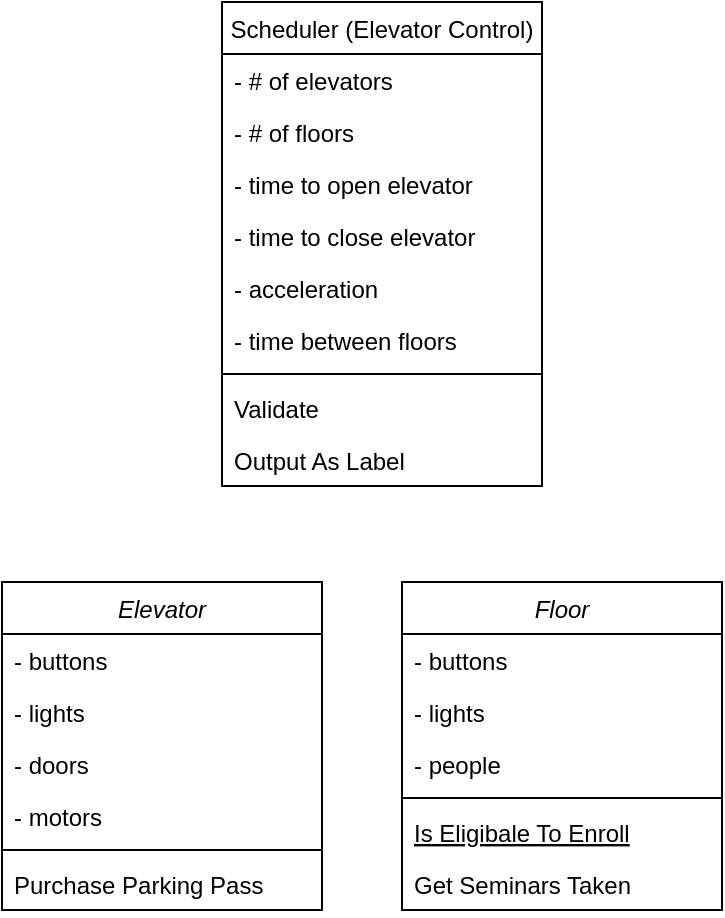 <mxfile version="12.5.8" type="device" pages="2"><diagram id="C5RBs43oDa-KdzZeNtuy" name="Page-1"><mxGraphModel dx="423" dy="817" grid="1" gridSize="10" guides="1" tooltips="1" connect="1" arrows="1" fold="1" page="1" pageScale="1" pageWidth="827" pageHeight="1169" math="0" shadow="0"><root><mxCell id="WIyWlLk6GJQsqaUBKTNV-0"/><mxCell id="WIyWlLk6GJQsqaUBKTNV-1" parent="WIyWlLk6GJQsqaUBKTNV-0"/><mxCell id="zkfFHV4jXpPFQw0GAbJ--0" value="Elevator" style="swimlane;fontStyle=2;align=center;verticalAlign=top;childLayout=stackLayout;horizontal=1;startSize=26;horizontalStack=0;resizeParent=1;resizeLast=0;collapsible=1;marginBottom=0;rounded=0;shadow=0;strokeWidth=1;" parent="WIyWlLk6GJQsqaUBKTNV-1" vertex="1"><mxGeometry x="50" y="430" width="160" height="164" as="geometry"><mxRectangle x="230" y="140" width="160" height="26" as="alternateBounds"/></mxGeometry></mxCell><mxCell id="zkfFHV4jXpPFQw0GAbJ--1" value="- buttons" style="text;align=left;verticalAlign=top;spacingLeft=4;spacingRight=4;overflow=hidden;rotatable=0;points=[[0,0.5],[1,0.5]];portConstraint=eastwest;" parent="zkfFHV4jXpPFQw0GAbJ--0" vertex="1"><mxGeometry y="26" width="160" height="26" as="geometry"/></mxCell><mxCell id="zkfFHV4jXpPFQw0GAbJ--2" value="- lights" style="text;align=left;verticalAlign=top;spacingLeft=4;spacingRight=4;overflow=hidden;rotatable=0;points=[[0,0.5],[1,0.5]];portConstraint=eastwest;rounded=0;shadow=0;html=0;" parent="zkfFHV4jXpPFQw0GAbJ--0" vertex="1"><mxGeometry y="52" width="160" height="26" as="geometry"/></mxCell><mxCell id="zkfFHV4jXpPFQw0GAbJ--3" value="- doors" style="text;align=left;verticalAlign=top;spacingLeft=4;spacingRight=4;overflow=hidden;rotatable=0;points=[[0,0.5],[1,0.5]];portConstraint=eastwest;rounded=0;shadow=0;html=0;" parent="zkfFHV4jXpPFQw0GAbJ--0" vertex="1"><mxGeometry y="78" width="160" height="26" as="geometry"/></mxCell><mxCell id="EKF6vnyVD6yPHrCc4eET-0" value="- motors" style="text;align=left;verticalAlign=top;spacingLeft=4;spacingRight=4;overflow=hidden;rotatable=0;points=[[0,0.5],[1,0.5]];portConstraint=eastwest;rounded=0;shadow=0;html=0;" vertex="1" parent="zkfFHV4jXpPFQw0GAbJ--0"><mxGeometry y="104" width="160" height="26" as="geometry"/></mxCell><mxCell id="zkfFHV4jXpPFQw0GAbJ--4" value="" style="line;html=1;strokeWidth=1;align=left;verticalAlign=middle;spacingTop=-1;spacingLeft=3;spacingRight=3;rotatable=0;labelPosition=right;points=[];portConstraint=eastwest;" parent="zkfFHV4jXpPFQw0GAbJ--0" vertex="1"><mxGeometry y="130" width="160" height="8" as="geometry"/></mxCell><mxCell id="zkfFHV4jXpPFQw0GAbJ--5" value="Purchase Parking Pass" style="text;align=left;verticalAlign=top;spacingLeft=4;spacingRight=4;overflow=hidden;rotatable=0;points=[[0,0.5],[1,0.5]];portConstraint=eastwest;" parent="zkfFHV4jXpPFQw0GAbJ--0" vertex="1"><mxGeometry y="138" width="160" height="26" as="geometry"/></mxCell><mxCell id="zkfFHV4jXpPFQw0GAbJ--6" value="Floor" style="swimlane;fontStyle=2;align=center;verticalAlign=top;childLayout=stackLayout;horizontal=1;startSize=26;horizontalStack=0;resizeParent=1;resizeLast=0;collapsible=1;marginBottom=0;rounded=0;shadow=0;strokeWidth=1;" parent="WIyWlLk6GJQsqaUBKTNV-1" vertex="1"><mxGeometry x="250" y="430" width="160" height="164" as="geometry"><mxRectangle x="130" y="380" width="160" height="26" as="alternateBounds"/></mxGeometry></mxCell><mxCell id="zkfFHV4jXpPFQw0GAbJ--7" value="- buttons" style="text;align=left;verticalAlign=top;spacingLeft=4;spacingRight=4;overflow=hidden;rotatable=0;points=[[0,0.5],[1,0.5]];portConstraint=eastwest;" parent="zkfFHV4jXpPFQw0GAbJ--6" vertex="1"><mxGeometry y="26" width="160" height="26" as="geometry"/></mxCell><mxCell id="zkfFHV4jXpPFQw0GAbJ--8" value="- lights" style="text;align=left;verticalAlign=top;spacingLeft=4;spacingRight=4;overflow=hidden;rotatable=0;points=[[0,0.5],[1,0.5]];portConstraint=eastwest;rounded=0;shadow=0;html=0;" parent="zkfFHV4jXpPFQw0GAbJ--6" vertex="1"><mxGeometry y="52" width="160" height="26" as="geometry"/></mxCell><mxCell id="EKF6vnyVD6yPHrCc4eET-1" value="- people" style="text;align=left;verticalAlign=top;spacingLeft=4;spacingRight=4;overflow=hidden;rotatable=0;points=[[0,0.5],[1,0.5]];portConstraint=eastwest;rounded=0;shadow=0;html=0;" vertex="1" parent="zkfFHV4jXpPFQw0GAbJ--6"><mxGeometry y="78" width="160" height="26" as="geometry"/></mxCell><mxCell id="zkfFHV4jXpPFQw0GAbJ--9" value="" style="line;html=1;strokeWidth=1;align=left;verticalAlign=middle;spacingTop=-1;spacingLeft=3;spacingRight=3;rotatable=0;labelPosition=right;points=[];portConstraint=eastwest;" parent="zkfFHV4jXpPFQw0GAbJ--6" vertex="1"><mxGeometry y="104" width="160" height="8" as="geometry"/></mxCell><mxCell id="zkfFHV4jXpPFQw0GAbJ--10" value="Is Eligibale To Enroll" style="text;align=left;verticalAlign=top;spacingLeft=4;spacingRight=4;overflow=hidden;rotatable=0;points=[[0,0.5],[1,0.5]];portConstraint=eastwest;fontStyle=4" parent="zkfFHV4jXpPFQw0GAbJ--6" vertex="1"><mxGeometry y="112" width="160" height="26" as="geometry"/></mxCell><mxCell id="zkfFHV4jXpPFQw0GAbJ--11" value="Get Seminars Taken" style="text;align=left;verticalAlign=top;spacingLeft=4;spacingRight=4;overflow=hidden;rotatable=0;points=[[0,0.5],[1,0.5]];portConstraint=eastwest;" parent="zkfFHV4jXpPFQw0GAbJ--6" vertex="1"><mxGeometry y="138" width="160" height="26" as="geometry"/></mxCell><mxCell id="zkfFHV4jXpPFQw0GAbJ--17" value="Scheduler (Elevator Control)" style="swimlane;fontStyle=0;align=center;verticalAlign=top;childLayout=stackLayout;horizontal=1;startSize=26;horizontalStack=0;resizeParent=1;resizeLast=0;collapsible=1;marginBottom=0;rounded=0;shadow=0;strokeWidth=1;" parent="WIyWlLk6GJQsqaUBKTNV-1" vertex="1"><mxGeometry x="160" y="140" width="160" height="242" as="geometry"><mxRectangle x="550" y="140" width="160" height="26" as="alternateBounds"/></mxGeometry></mxCell><mxCell id="zkfFHV4jXpPFQw0GAbJ--18" value="- # of elevators" style="text;align=left;verticalAlign=top;spacingLeft=4;spacingRight=4;overflow=hidden;rotatable=0;points=[[0,0.5],[1,0.5]];portConstraint=eastwest;" parent="zkfFHV4jXpPFQw0GAbJ--17" vertex="1"><mxGeometry y="26" width="160" height="26" as="geometry"/></mxCell><mxCell id="zkfFHV4jXpPFQw0GAbJ--19" value="- # of floors" style="text;align=left;verticalAlign=top;spacingLeft=4;spacingRight=4;overflow=hidden;rotatable=0;points=[[0,0.5],[1,0.5]];portConstraint=eastwest;rounded=0;shadow=0;html=0;" parent="zkfFHV4jXpPFQw0GAbJ--17" vertex="1"><mxGeometry y="52" width="160" height="26" as="geometry"/></mxCell><mxCell id="zkfFHV4jXpPFQw0GAbJ--20" value="- time to open elevator" style="text;align=left;verticalAlign=top;spacingLeft=4;spacingRight=4;overflow=hidden;rotatable=0;points=[[0,0.5],[1,0.5]];portConstraint=eastwest;rounded=0;shadow=0;html=0;" parent="zkfFHV4jXpPFQw0GAbJ--17" vertex="1"><mxGeometry y="78" width="160" height="26" as="geometry"/></mxCell><mxCell id="zkfFHV4jXpPFQw0GAbJ--21" value="- time to close elevator" style="text;align=left;verticalAlign=top;spacingLeft=4;spacingRight=4;overflow=hidden;rotatable=0;points=[[0,0.5],[1,0.5]];portConstraint=eastwest;rounded=0;shadow=0;html=0;" parent="zkfFHV4jXpPFQw0GAbJ--17" vertex="1"><mxGeometry y="104" width="160" height="26" as="geometry"/></mxCell><mxCell id="zkfFHV4jXpPFQw0GAbJ--22" value="- acceleration" style="text;align=left;verticalAlign=top;spacingLeft=4;spacingRight=4;overflow=hidden;rotatable=0;points=[[0,0.5],[1,0.5]];portConstraint=eastwest;rounded=0;shadow=0;html=0;" parent="zkfFHV4jXpPFQw0GAbJ--17" vertex="1"><mxGeometry y="130" width="160" height="26" as="geometry"/></mxCell><mxCell id="EKF6vnyVD6yPHrCc4eET-2" value="- time between floors" style="text;align=left;verticalAlign=top;spacingLeft=4;spacingRight=4;overflow=hidden;rotatable=0;points=[[0,0.5],[1,0.5]];portConstraint=eastwest;rounded=0;shadow=0;html=0;" vertex="1" parent="zkfFHV4jXpPFQw0GAbJ--17"><mxGeometry y="156" width="160" height="26" as="geometry"/></mxCell><mxCell id="zkfFHV4jXpPFQw0GAbJ--23" value="" style="line;html=1;strokeWidth=1;align=left;verticalAlign=middle;spacingTop=-1;spacingLeft=3;spacingRight=3;rotatable=0;labelPosition=right;points=[];portConstraint=eastwest;" parent="zkfFHV4jXpPFQw0GAbJ--17" vertex="1"><mxGeometry y="182" width="160" height="8" as="geometry"/></mxCell><mxCell id="zkfFHV4jXpPFQw0GAbJ--24" value="Validate" style="text;align=left;verticalAlign=top;spacingLeft=4;spacingRight=4;overflow=hidden;rotatable=0;points=[[0,0.5],[1,0.5]];portConstraint=eastwest;" parent="zkfFHV4jXpPFQw0GAbJ--17" vertex="1"><mxGeometry y="190" width="160" height="26" as="geometry"/></mxCell><mxCell id="zkfFHV4jXpPFQw0GAbJ--25" value="Output As Label" style="text;align=left;verticalAlign=top;spacingLeft=4;spacingRight=4;overflow=hidden;rotatable=0;points=[[0,0.5],[1,0.5]];portConstraint=eastwest;" parent="zkfFHV4jXpPFQw0GAbJ--17" vertex="1"><mxGeometry y="216" width="160" height="26" as="geometry"/></mxCell></root></mxGraphModel></diagram><diagram id="FVGVgMsF8lA7oVgB1o0E" name="Page-2"><mxGraphModel dx="1633" dy="1093" grid="1" gridSize="10" guides="1" tooltips="1" connect="1" arrows="1" fold="1" page="1" pageScale="1" pageWidth="850" pageHeight="1100" math="0" shadow="0"><root><mxCell id="jQjZNGemMmL5Q7g1NJyp-0"/><mxCell id="jQjZNGemMmL5Q7g1NJyp-1" parent="jQjZNGemMmL5Q7g1NJyp-0"/><mxCell id="JWMulCmzfev1phQIhLGQ-31" value="for" style="shape=umlFrame;whiteSpace=wrap;html=1;" vertex="1" parent="jQjZNGemMmL5Q7g1NJyp-1"><mxGeometry x="100" y="540" width="300" height="50" as="geometry"/></mxCell><mxCell id="jQjZNGemMmL5Q7g1NJyp-3" value="Elevator" style="shape=umlLifeline;perimeter=lifelinePerimeter;whiteSpace=wrap;html=1;container=1;collapsible=0;recursiveResize=0;outlineConnect=0;" vertex="1" parent="jQjZNGemMmL5Q7g1NJyp-1"><mxGeometry x="160" y="100" width="100" height="970" as="geometry"/></mxCell><mxCell id="jQjZNGemMmL5Q7g1NJyp-13" value="" style="html=1;points=[];perimeter=orthogonalPerimeter;" vertex="1" parent="jQjZNGemMmL5Q7g1NJyp-3"><mxGeometry x="45" y="140" width="10" height="30" as="geometry"/></mxCell><mxCell id="JWMulCmzfev1phQIhLGQ-23" value="" style="html=1;points=[];perimeter=orthogonalPerimeter;" vertex="1" parent="jQjZNGemMmL5Q7g1NJyp-3"><mxGeometry x="45" y="340" width="10" height="10" as="geometry"/></mxCell><mxCell id="JWMulCmzfev1phQIhLGQ-26" value="" style="html=1;points=[];perimeter=orthogonalPerimeter;" vertex="1" parent="jQjZNGemMmL5Q7g1NJyp-3"><mxGeometry x="45" y="380" width="10" height="130" as="geometry"/></mxCell><mxCell id="JWMulCmzfev1phQIhLGQ-28" value="arrivalsensor()" style="edgeStyle=orthogonalEdgeStyle;html=1;align=left;spacingLeft=2;endArrow=block;rounded=0;entryX=1;entryY=0;" edge="1" target="JWMulCmzfev1phQIhLGQ-27" parent="jQjZNGemMmL5Q7g1NJyp-3"><mxGeometry relative="1" as="geometry"><mxPoint x="55" y="400" as="sourcePoint"/><Array as="points"><mxPoint x="80" y="400"/></Array></mxGeometry></mxCell><mxCell id="JWMulCmzfev1phQIhLGQ-36" value="" style="html=1;points=[];perimeter=orthogonalPerimeter;" vertex="1" parent="jQjZNGemMmL5Q7g1NJyp-3"><mxGeometry x="45" y="540" width="10" height="10" as="geometry"/></mxCell><mxCell id="JWMulCmzfev1phQIhLGQ-27" value="" style="html=1;points=[];perimeter=orthogonalPerimeter;" vertex="1" parent="jQjZNGemMmL5Q7g1NJyp-3"><mxGeometry x="50" y="420" width="10" height="70" as="geometry"/></mxCell><mxCell id="JWMulCmzfev1phQIhLGQ-41" value="" style="html=1;points=[];perimeter=orthogonalPerimeter;" vertex="1" parent="jQjZNGemMmL5Q7g1NJyp-3"><mxGeometry x="45" y="750" width="10" height="120" as="geometry"/></mxCell><mxCell id="JWMulCmzfev1phQIhLGQ-42" value="arrivalsensor()" style="edgeStyle=orthogonalEdgeStyle;html=1;align=left;spacingLeft=2;endArrow=block;rounded=0;entryX=1;entryY=0;" edge="1" parent="jQjZNGemMmL5Q7g1NJyp-3" target="JWMulCmzfev1phQIhLGQ-43"><mxGeometry relative="1" as="geometry"><mxPoint x="55" y="770.2" as="sourcePoint"/><Array as="points"><mxPoint x="80" y="770"/></Array></mxGeometry></mxCell><mxCell id="JWMulCmzfev1phQIhLGQ-43" value="" style="html=1;points=[];perimeter=orthogonalPerimeter;" vertex="1" parent="jQjZNGemMmL5Q7g1NJyp-3"><mxGeometry x="50" y="790" width="10" height="50" as="geometry"/></mxCell><mxCell id="JWMulCmzfev1phQIhLGQ-44" value="movemotor(e,direction)" style="html=1;verticalAlign=bottom;endArrow=block;" edge="1" parent="jQjZNGemMmL5Q7g1NJyp-3" target="JWMulCmzfev1phQIhLGQ-41"><mxGeometry width="80" relative="1" as="geometry"><mxPoint x="185" y="750" as="sourcePoint"/><mxPoint x="50" y="750" as="targetPoint"/><Array as="points"><mxPoint x="120" y="750"/></Array></mxGeometry></mxCell><mxCell id="JWMulCmzfev1phQIhLGQ-52" value="" style="html=1;points=[];perimeter=orthogonalPerimeter;" vertex="1" parent="jQjZNGemMmL5Q7g1NJyp-3"><mxGeometry x="45" y="890" width="10" height="10" as="geometry"/></mxCell><mxCell id="JWMulCmzfev1phQIhLGQ-58" value="" style="html=1;points=[];perimeter=orthogonalPerimeter;" vertex="1" parent="jQjZNGemMmL5Q7g1NJyp-3"><mxGeometry x="45" y="290" width="10" height="40" as="geometry"/></mxCell><mxCell id="JWMulCmzfev1phQIhLGQ-80" value="" style="html=1;points=[];perimeter=orthogonalPerimeter;" vertex="1" parent="jQjZNGemMmL5Q7g1NJyp-3"><mxGeometry x="45" y="580" width="10" height="30" as="geometry"/></mxCell><mxCell id="JWMulCmzfev1phQIhLGQ-78" value="selectDestination(floor)" style="html=1;verticalAlign=bottom;endArrow=block;" edge="1" parent="jQjZNGemMmL5Q7g1NJyp-3" source="JWMulCmzfev1phQIhLGQ-54"><mxGeometry x="0.004" width="80" relative="1" as="geometry"><mxPoint x="-90.929" y="580" as="sourcePoint"/><mxPoint x="50" y="580" as="targetPoint"/><mxPoint x="1" as="offset"/></mxGeometry></mxCell><mxCell id="JWMulCmzfev1phQIhLGQ-90" value="" style="html=1;points=[];perimeter=orthogonalPerimeter;" vertex="1" parent="jQjZNGemMmL5Q7g1NJyp-3"><mxGeometry x="45" y="630" width="10" height="10" as="geometry"/></mxCell><mxCell id="jQjZNGemMmL5Q7g1NJyp-2" value="UserA" style="shape=umlLifeline;participant=umlActor;perimeter=lifelinePerimeter;whiteSpace=wrap;html=1;container=1;collapsible=0;recursiveResize=0;verticalAlign=top;spacingTop=36;labelBackgroundColor=#ffffff;outlineConnect=0;" vertex="1" parent="jQjZNGemMmL5Q7g1NJyp-1"><mxGeometry x="60" y="170" width="20" height="900" as="geometry"/></mxCell><mxCell id="jQjZNGemMmL5Q7g1NJyp-5" value="requestelevator()" style="html=1;verticalAlign=bottom;endArrow=block;" edge="1" parent="jQjZNGemMmL5Q7g1NJyp-1" source="jQjZNGemMmL5Q7g1NJyp-2"><mxGeometry x="0.004" width="80" relative="1" as="geometry"><mxPoint x="120" y="240" as="sourcePoint"/><mxPoint x="210" y="240" as="targetPoint"/><mxPoint x="1" as="offset"/></mxGeometry></mxCell><mxCell id="jQjZNGemMmL5Q7g1NJyp-7" value="Floor" style="shape=umlLifeline;perimeter=lifelinePerimeter;whiteSpace=wrap;html=1;container=1;collapsible=0;recursiveResize=0;outlineConnect=0;" vertex="1" parent="jQjZNGemMmL5Q7g1NJyp-1"><mxGeometry x="-150" y="90" width="100" height="990" as="geometry"/></mxCell><mxCell id="jQjZNGemMmL5Q7g1NJyp-11" value="&amp;lt;create&amp;gt;" style="html=1;verticalAlign=bottom;endArrow=block;dashed=1;" edge="1" parent="jQjZNGemMmL5Q7g1NJyp-1"><mxGeometry width="80" relative="1" as="geometry"><mxPoint x="-100" y="170" as="sourcePoint"/><mxPoint x="60" y="170" as="targetPoint"/></mxGeometry></mxCell><mxCell id="jQjZNGemMmL5Q7g1NJyp-14" value="SELECT DESTINATION USE CASE" style="text;html=1;align=center;verticalAlign=middle;resizable=0;points=[];autosize=1;" vertex="1" parent="jQjZNGemMmL5Q7g1NJyp-1"><mxGeometry y="49" width="210" height="20" as="geometry"/></mxCell><mxCell id="JWMulCmzfev1phQIhLGQ-0" value="Scheduler" style="shape=umlLifeline;perimeter=lifelinePerimeter;whiteSpace=wrap;html=1;container=1;collapsible=0;recursiveResize=0;outlineConnect=0;" vertex="1" parent="jQjZNGemMmL5Q7g1NJyp-1"><mxGeometry x="295" y="100" width="110" height="970" as="geometry"/></mxCell><mxCell id="JWMulCmzfev1phQIhLGQ-10" value="addrequest(fsource = 2)" style="edgeStyle=orthogonalEdgeStyle;html=1;align=left;spacingLeft=2;endArrow=block;rounded=0;entryX=1;entryY=0;" edge="1" target="JWMulCmzfev1phQIhLGQ-9" parent="JWMulCmzfev1phQIhLGQ-0" source="JWMulCmzfev1phQIhLGQ-5"><mxGeometry relative="1" as="geometry"><mxPoint x="70" y="210" as="sourcePoint"/><Array as="points"><mxPoint x="85" y="210"/><mxPoint x="85" y="230"/></Array></mxGeometry></mxCell><mxCell id="JWMulCmzfev1phQIhLGQ-21" value="determine_direction(e)" style="edgeStyle=orthogonalEdgeStyle;html=1;align=left;spacingLeft=2;endArrow=block;rounded=0;entryX=1;entryY=0;" edge="1" target="JWMulCmzfev1phQIhLGQ-20" parent="JWMulCmzfev1phQIhLGQ-0"><mxGeometry relative="1" as="geometry"><mxPoint x="65" y="260.17" as="sourcePoint"/><Array as="points"><mxPoint x="90" y="260.17"/></Array></mxGeometry></mxCell><mxCell id="JWMulCmzfev1phQIhLGQ-5" value="" style="html=1;points=[];perimeter=orthogonalPerimeter;" vertex="1" parent="JWMulCmzfev1phQIhLGQ-0"><mxGeometry x="50" y="170" width="10" height="680" as="geometry"/></mxCell><mxCell id="JWMulCmzfev1phQIhLGQ-9" value="" style="html=1;points=[];perimeter=orthogonalPerimeter;" vertex="1" parent="JWMulCmzfev1phQIhLGQ-0"><mxGeometry x="55" y="230" width="10" height="100" as="geometry"/></mxCell><mxCell id="JWMulCmzfev1phQIhLGQ-20" value="" style="html=1;points=[];perimeter=orthogonalPerimeter;" vertex="1" parent="JWMulCmzfev1phQIhLGQ-0"><mxGeometry x="60" y="280.17" width="10" height="40" as="geometry"/></mxCell><mxCell id="JWMulCmzfev1phQIhLGQ-32" value="" style="html=1;points=[];perimeter=orthogonalPerimeter;" vertex="1" parent="JWMulCmzfev1phQIhLGQ-0"><mxGeometry x="55" y="470" width="10" height="50" as="geometry"/></mxCell><mxCell id="JWMulCmzfev1phQIhLGQ-33" value="isDesired(floor)" style="edgeStyle=orthogonalEdgeStyle;html=1;align=left;spacingLeft=2;endArrow=block;rounded=0;entryX=1;entryY=0;" edge="1" target="JWMulCmzfev1phQIhLGQ-32" parent="JWMulCmzfev1phQIhLGQ-0"><mxGeometry relative="1" as="geometry"><mxPoint x="60" y="450" as="sourcePoint"/><Array as="points"><mxPoint x="60" y="460"/><mxPoint x="85" y="460"/><mxPoint x="85" y="470"/></Array></mxGeometry></mxCell><mxCell id="JWMulCmzfev1phQIhLGQ-87" value="addrequest(fsource = 5)" style="edgeStyle=orthogonalEdgeStyle;html=1;align=left;spacingLeft=2;endArrow=block;rounded=0;entryX=1;entryY=0;" edge="1" parent="JWMulCmzfev1phQIhLGQ-0" target="JWMulCmzfev1phQIhLGQ-88"><mxGeometry relative="1" as="geometry"><mxPoint x="60" y="589.996" as="sourcePoint"/><Array as="points"><mxPoint x="85" y="589.71"/><mxPoint x="85" y="609.71"/></Array></mxGeometry></mxCell><mxCell id="JWMulCmzfev1phQIhLGQ-88" value="" style="html=1;points=[];perimeter=orthogonalPerimeter;" vertex="1" parent="JWMulCmzfev1phQIhLGQ-0"><mxGeometry x="55" y="609.71" width="10" height="40.29" as="geometry"/></mxCell><mxCell id="JWMulCmzfev1phQIhLGQ-18" value="userrequest(floor = 2, up)" style="html=1;verticalAlign=bottom;endArrow=block;" edge="1" parent="jQjZNGemMmL5Q7g1NJyp-1" source="jQjZNGemMmL5Q7g1NJyp-13" target="JWMulCmzfev1phQIhLGQ-5"><mxGeometry width="80" relative="1" as="geometry"><mxPoint x="260" y="290" as="sourcePoint"/><mxPoint x="340" y="290" as="targetPoint"/></mxGeometry></mxCell><mxCell id="JWMulCmzfev1phQIhLGQ-19" value="[if there exists a stationary elevator]" style="text;html=1;align=center;verticalAlign=middle;resizable=0;points=[];autosize=1;" vertex="1" parent="jQjZNGemMmL5Q7g1NJyp-1"><mxGeometry x="380" y="420" width="200" height="20" as="geometry"/></mxCell><mxCell id="JWMulCmzfev1phQIhLGQ-22" value="closedoor(e)" style="html=1;verticalAlign=bottom;endArrow=block;" edge="1" parent="jQjZNGemMmL5Q7g1NJyp-1" source="JWMulCmzfev1phQIhLGQ-5" target="JWMulCmzfev1phQIhLGQ-23"><mxGeometry width="80" relative="1" as="geometry"><mxPoint x="490" y="380" as="sourcePoint"/><mxPoint x="490" y="450" as="targetPoint"/></mxGeometry></mxCell><mxCell id="JWMulCmzfev1phQIhLGQ-25" value="movemotor(e,direction)" style="html=1;verticalAlign=bottom;endArrow=block;" edge="1" parent="jQjZNGemMmL5Q7g1NJyp-1" source="JWMulCmzfev1phQIhLGQ-5" target="JWMulCmzfev1phQIhLGQ-26"><mxGeometry width="80" relative="1" as="geometry"><mxPoint x="340" y="480" as="sourcePoint"/><mxPoint x="210" y="480" as="targetPoint"/><Array as="points"><mxPoint x="280" y="480"/></Array></mxGeometry></mxCell><mxCell id="JWMulCmzfev1phQIhLGQ-29" value="notify &amp;gt; floor" style="html=1;verticalAlign=bottom;endArrow=open;dashed=1;endSize=8;" edge="1" parent="jQjZNGemMmL5Q7g1NJyp-1" source="JWMulCmzfev1phQIhLGQ-27" target="JWMulCmzfev1phQIhLGQ-5"><mxGeometry relative="1" as="geometry"><mxPoint x="540" y="620" as="sourcePoint"/><mxPoint x="500" y="541" as="targetPoint"/><Array as="points"><mxPoint x="290" y="560"/></Array></mxGeometry></mxCell><mxCell id="JWMulCmzfev1phQIhLGQ-34" value="stop()" style="html=1;verticalAlign=bottom;endArrow=block;" edge="1" parent="jQjZNGemMmL5Q7g1NJyp-1" source="JWMulCmzfev1phQIhLGQ-32" target="JWMulCmzfev1phQIhLGQ-26"><mxGeometry width="80" relative="1" as="geometry"><mxPoint x="260" y="620" as="sourcePoint"/><mxPoint x="340" y="620" as="targetPoint"/><Array as="points"><mxPoint x="290" y="600"/></Array></mxGeometry></mxCell><mxCell id="JWMulCmzfev1phQIhLGQ-35" value="opendoor(e)" style="html=1;verticalAlign=bottom;endArrow=block;" edge="1" parent="jQjZNGemMmL5Q7g1NJyp-1" source="JWMulCmzfev1phQIhLGQ-5"><mxGeometry width="80" relative="1" as="geometry"><mxPoint x="340" y="640" as="sourcePoint"/><mxPoint x="210" y="640" as="targetPoint"/><Array as="points"><mxPoint x="275" y="640"/></Array></mxGeometry></mxCell><mxCell id="JWMulCmzfev1phQIhLGQ-38" value="[if there is a pending request on route]" style="text;html=1;align=center;verticalAlign=middle;resizable=0;points=[];autosize=1;" vertex="1" parent="jQjZNGemMmL5Q7g1NJyp-1"><mxGeometry x="360" y="570" width="220" height="20" as="geometry"/></mxCell><mxCell id="JWMulCmzfev1phQIhLGQ-45" value="for" style="shape=umlFrame;whiteSpace=wrap;html=1;" vertex="1" parent="jQjZNGemMmL5Q7g1NJyp-1"><mxGeometry x="100" y="890" width="300" height="50" as="geometry"/></mxCell><mxCell id="JWMulCmzfev1phQIhLGQ-46" value="notify &amp;gt; floor" style="html=1;verticalAlign=bottom;endArrow=open;dashed=1;endSize=8;" edge="1" parent="jQjZNGemMmL5Q7g1NJyp-1"><mxGeometry relative="1" as="geometry"><mxPoint x="210" y="914.66" as="sourcePoint"/><mxPoint x="335" y="914.66" as="targetPoint"/><Array as="points"><mxPoint x="280" y="914.66"/></Array></mxGeometry></mxCell><mxCell id="JWMulCmzfev1phQIhLGQ-47" value="" style="html=1;points=[];perimeter=orthogonalPerimeter;" vertex="1" parent="jQjZNGemMmL5Q7g1NJyp-1"><mxGeometry x="350" y="909.55" width="10" height="30.45" as="geometry"/></mxCell><mxCell id="JWMulCmzfev1phQIhLGQ-48" value="isDesired(floor)" style="edgeStyle=orthogonalEdgeStyle;html=1;align=left;spacingLeft=2;endArrow=block;rounded=0;entryX=1;entryY=0;" edge="1" parent="jQjZNGemMmL5Q7g1NJyp-1" target="JWMulCmzfev1phQIhLGQ-47"><mxGeometry relative="1" as="geometry"><mxPoint x="354.759" y="889.653" as="sourcePoint"/><Array as="points"><mxPoint x="355" y="899.55"/><mxPoint x="380" y="899.55"/><mxPoint x="380" y="909.55"/></Array></mxGeometry></mxCell><mxCell id="JWMulCmzfev1phQIhLGQ-49" value="[if arrival to final destination]" style="text;html=1;align=center;verticalAlign=middle;resizable=0;points=[];autosize=1;" vertex="1" parent="jQjZNGemMmL5Q7g1NJyp-1"><mxGeometry x="360" y="920" width="160" height="20" as="geometry"/></mxCell><mxCell id="JWMulCmzfev1phQIhLGQ-50" value="stop()" style="html=1;verticalAlign=bottom;endArrow=block;" edge="1" parent="jQjZNGemMmL5Q7g1NJyp-1" target="JWMulCmzfev1phQIhLGQ-41"><mxGeometry width="80" relative="1" as="geometry"><mxPoint x="350" y="950" as="sourcePoint"/><mxPoint x="230" y="950" as="targetPoint"/><Array as="points"><mxPoint x="290" y="950"/></Array></mxGeometry></mxCell><mxCell id="JWMulCmzfev1phQIhLGQ-51" value="opendoor(e)" style="html=1;verticalAlign=bottom;endArrow=block;" edge="1" parent="jQjZNGemMmL5Q7g1NJyp-1"><mxGeometry width="80" relative="1" as="geometry"><mxPoint x="345" y="990" as="sourcePoint"/><mxPoint x="210" y="990" as="targetPoint"/><Array as="points"><mxPoint x="275" y="990"/></Array></mxGeometry></mxCell><mxCell id="JWMulCmzfev1phQIhLGQ-53" value="&amp;lt;create&amp;gt;" style="html=1;verticalAlign=bottom;endArrow=block;dashed=1;" edge="1" parent="jQjZNGemMmL5Q7g1NJyp-1"><mxGeometry width="80" relative="1" as="geometry"><mxPoint x="-100" y="310" as="sourcePoint"/><mxPoint y="310" as="targetPoint"/></mxGeometry></mxCell><mxCell id="JWMulCmzfev1phQIhLGQ-54" value="UserB" style="shape=umlLifeline;participant=umlActor;perimeter=lifelinePerimeter;whiteSpace=wrap;html=1;container=1;collapsible=0;recursiveResize=0;verticalAlign=top;spacingTop=36;labelBackgroundColor=#ffffff;outlineConnect=0;" vertex="1" parent="jQjZNGemMmL5Q7g1NJyp-1"><mxGeometry x="-10" y="310" width="20" height="900" as="geometry"/></mxCell><mxCell id="JWMulCmzfev1phQIhLGQ-57" value="requestelevator()" style="html=1;verticalAlign=bottom;endArrow=block;" edge="1" parent="jQjZNGemMmL5Q7g1NJyp-1" target="jQjZNGemMmL5Q7g1NJyp-3"><mxGeometry x="0.004" width="80" relative="1" as="geometry"><mxPoint y="390" as="sourcePoint"/><mxPoint x="190.25" y="390" as="targetPoint"/><mxPoint x="1" as="offset"/></mxGeometry></mxCell><mxCell id="JWMulCmzfev1phQIhLGQ-59" value="userrequest(floor)" style="html=1;verticalAlign=bottom;endArrow=block;" edge="1" parent="jQjZNGemMmL5Q7g1NJyp-1" source="JWMulCmzfev1phQIhLGQ-58" target="JWMulCmzfev1phQIhLGQ-0"><mxGeometry width="80" relative="1" as="geometry"><mxPoint x="220" y="399.76" as="sourcePoint"/><mxPoint x="350" y="399.76" as="targetPoint"/><Array as="points"><mxPoint x="280" y="430"/></Array></mxGeometry></mxCell><mxCell id="JWMulCmzfev1phQIhLGQ-62" value="" style="html=1;points=[];perimeter=orthogonalPerimeter;" vertex="1" parent="jQjZNGemMmL5Q7g1NJyp-1"><mxGeometry x="205" y="1039.43" width="10" height="20" as="geometry"/></mxCell><mxCell id="JWMulCmzfev1phQIhLGQ-63" value="buttonrequest(floor)" style="html=1;verticalAlign=bottom;endArrow=block;" edge="1" parent="jQjZNGemMmL5Q7g1NJyp-1" source="JWMulCmzfev1phQIhLGQ-62"><mxGeometry width="80" relative="1" as="geometry"><mxPoint x="213" y="1049" as="sourcePoint"/><mxPoint x="347.5" y="1048.93" as="targetPoint"/></mxGeometry></mxCell><mxCell id="JWMulCmzfev1phQIhLGQ-67" value="addrequest(fdest,fsource)" style="edgeStyle=orthogonalEdgeStyle;html=1;align=left;spacingLeft=2;endArrow=block;rounded=0;entryX=1;entryY=0;" edge="1" target="JWMulCmzfev1phQIhLGQ-66" parent="jQjZNGemMmL5Q7g1NJyp-1"><mxGeometry relative="1" as="geometry"><mxPoint x="355" y="450" as="sourcePoint"/><Array as="points"><mxPoint x="380" y="450"/></Array></mxGeometry></mxCell><mxCell id="JWMulCmzfev1phQIhLGQ-66" value="" style="html=1;points=[];perimeter=orthogonalPerimeter;" vertex="1" parent="jQjZNGemMmL5Q7g1NJyp-1"><mxGeometry x="350" y="470" width="10" height="60" as="geometry"/></mxCell><mxCell id="JWMulCmzfev1phQIhLGQ-70" value="" style="html=1;points=[];perimeter=orthogonalPerimeter;" vertex="1" parent="jQjZNGemMmL5Q7g1NJyp-1"><mxGeometry x="355" y="500" width="10" height="30" as="geometry"/></mxCell><mxCell id="JWMulCmzfev1phQIhLGQ-72" value="determine_direction(request)" style="edgeStyle=orthogonalEdgeStyle;html=1;align=left;spacingLeft=2;endArrow=block;rounded=0;entryX=1;entryY=0;" edge="1" parent="jQjZNGemMmL5Q7g1NJyp-1"><mxGeometry relative="1" as="geometry"><mxPoint x="360" y="490" as="sourcePoint"/><Array as="points"><mxPoint x="385" y="490"/></Array><mxPoint x="365" y="510" as="targetPoint"/></mxGeometry></mxCell><mxCell id="JWMulCmzfev1phQIhLGQ-73" value="" style="html=1;points=[];perimeter=orthogonalPerimeter;" vertex="1" parent="jQjZNGemMmL5Q7g1NJyp-1"><mxGeometry x="345" y="1050" width="10" height="50" as="geometry"/></mxCell><mxCell id="JWMulCmzfev1phQIhLGQ-79" value="So right now there is two people waiting on floors for an elevator." style="shape=note;whiteSpace=wrap;html=1;size=14;verticalAlign=top;align=left;spacingTop=-6;" vertex="1" parent="jQjZNGemMmL5Q7g1NJyp-1"><mxGeometry x="560" y="470" width="150" height="50" as="geometry"/></mxCell><mxCell id="JWMulCmzfev1phQIhLGQ-81" value="UserB is now on the elevator and has pressed a floor button" style="shape=note;whiteSpace=wrap;html=1;size=14;verticalAlign=top;align=left;spacingTop=-6;" vertex="1" parent="jQjZNGemMmL5Q7g1NJyp-1"><mxGeometry x="530" y="680" width="150" height="50" as="geometry"/></mxCell><mxCell id="JWMulCmzfev1phQIhLGQ-82" value="In this scenario there is two people, UserA on floor 2 and UserB on floor 5, UserB wants to go to floor 1, while UserA wants to go to floor 7." style="shape=note;whiteSpace=wrap;html=1;size=14;verticalAlign=top;align=left;spacingTop=-6;" vertex="1" parent="jQjZNGemMmL5Q7g1NJyp-1"><mxGeometry x="490" y="120" width="190" height="80" as="geometry"/></mxCell><mxCell id="JWMulCmzfev1phQIhLGQ-84" value="Elevator e is on floor 7 so determine_direction tells 'e' to go down.&amp;nbsp;" style="shape=note;whiteSpace=wrap;html=1;size=14;verticalAlign=top;align=left;spacingTop=-6;" vertex="1" parent="jQjZNGemMmL5Q7g1NJyp-1"><mxGeometry x="520" y="330" width="140" height="70" as="geometry"/></mxCell><mxCell id="JWMulCmzfev1phQIhLGQ-85" value="buttonrequest(floor = 1)" style="html=1;verticalAlign=bottom;endArrow=block;" edge="1" parent="jQjZNGemMmL5Q7g1NJyp-1"><mxGeometry width="80" relative="1" as="geometry"><mxPoint x="213" y="690" as="sourcePoint"/><mxPoint x="345" y="690" as="targetPoint"/></mxGeometry></mxCell><mxCell id="JWMulCmzfev1phQIhLGQ-89" value="closedoor(e)" style="html=1;verticalAlign=bottom;endArrow=block;" edge="1" parent="jQjZNGemMmL5Q7g1NJyp-1"><mxGeometry width="80" relative="1" as="geometry"><mxPoint x="345" y="730" as="sourcePoint"/><mxPoint x="215" y="730" as="targetPoint"/></mxGeometry></mxCell><mxCell id="JWMulCmzfev1phQIhLGQ-93" value="selectDestination(floor)" style="html=1;verticalAlign=bottom;endArrow=block;" edge="1" parent="jQjZNGemMmL5Q7g1NJyp-1"><mxGeometry x="0.004" width="80" relative="1" as="geometry"><mxPoint x="70" y="1039" as="sourcePoint"/><mxPoint x="205" y="1039.43" as="targetPoint"/><mxPoint x="1" as="offset"/></mxGeometry></mxCell><mxCell id="JWMulCmzfev1phQIhLGQ-94" value="UserA is now on the elevator and has pressed a floor button to go up but the elevator was already going down!" style="shape=note;whiteSpace=wrap;html=1;size=14;verticalAlign=top;align=left;spacingTop=-6;" vertex="1" parent="jQjZNGemMmL5Q7g1NJyp-1"><mxGeometry x="490" y="989.43" width="150" height="80.57" as="geometry"/></mxCell></root></mxGraphModel></diagram></mxfile>